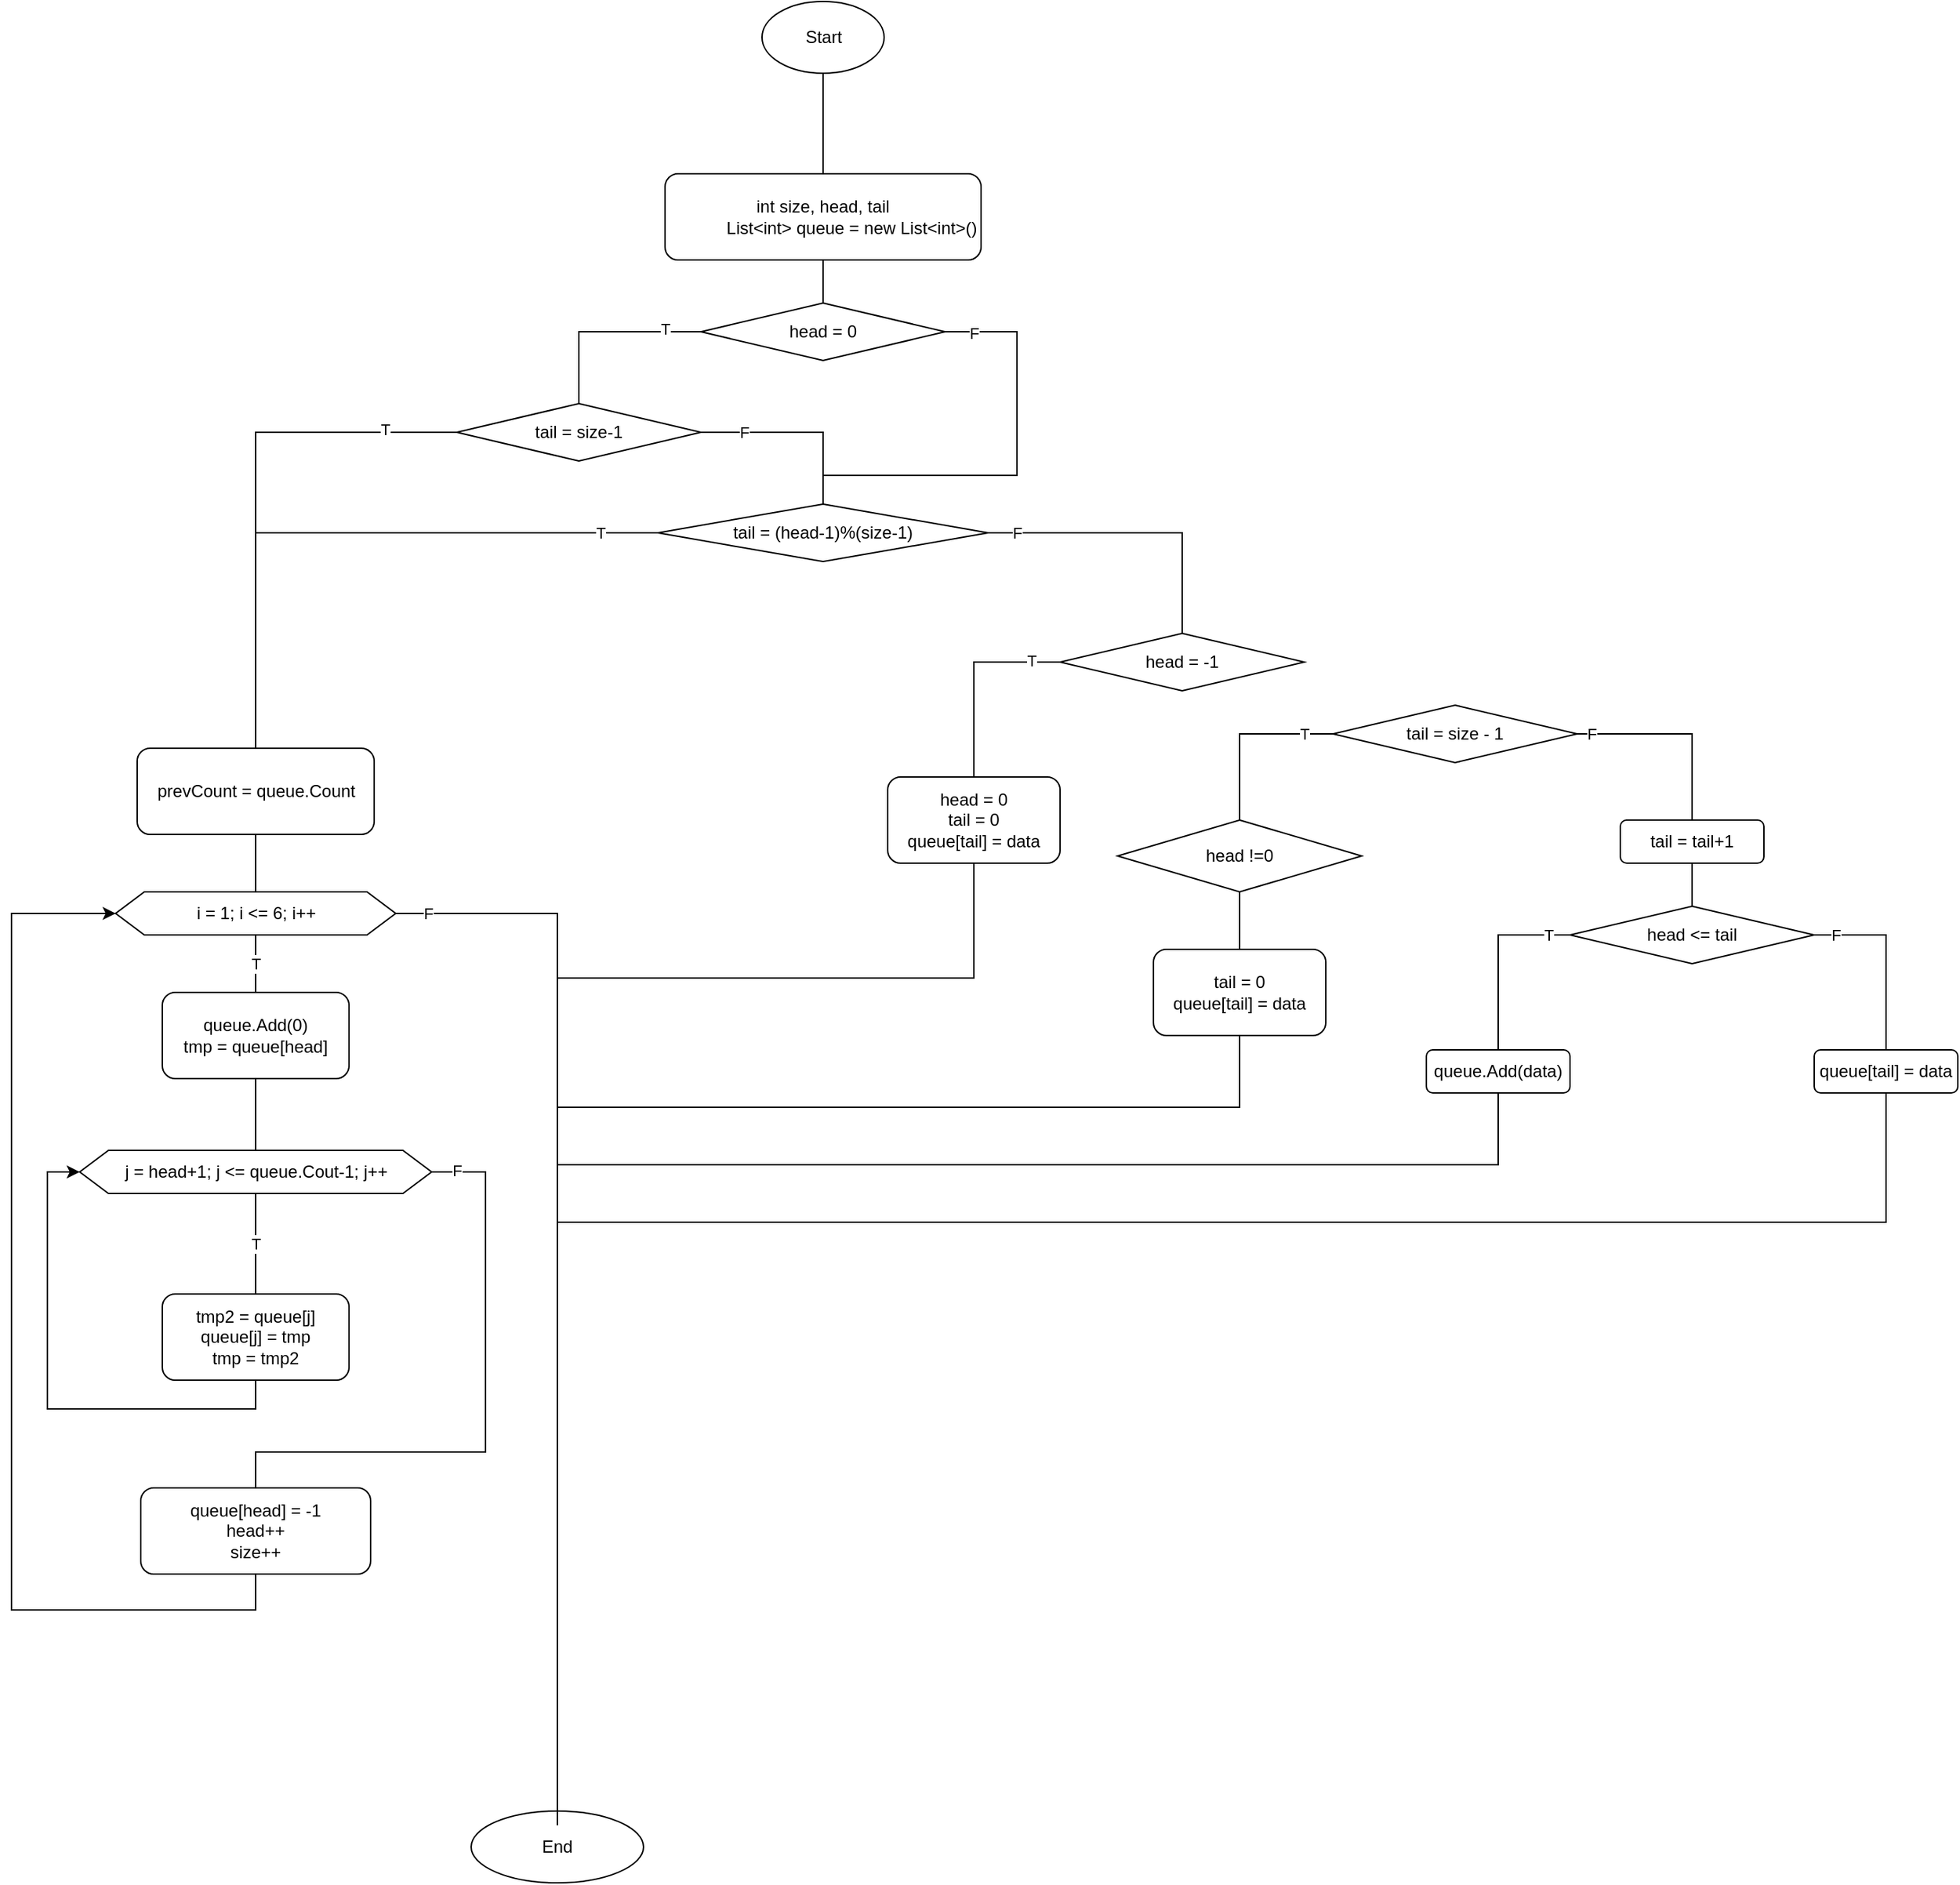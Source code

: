 <mxfile version="16.5.1" type="device" pages="2"><diagram id="7r3ibd_lK5O9TomTNMDx" name="EnQueue"><mxGraphModel dx="2216" dy="3073" grid="1" gridSize="10" guides="1" tooltips="1" connect="1" arrows="1" fold="1" page="1" pageScale="1" pageWidth="827" pageHeight="1169" math="0" shadow="0"><root><mxCell id="0"/><mxCell id="1" parent="0"/><mxCell id="0ZiPwom3KX6jhC1H-BJC-1" value="End" style="ellipse;whiteSpace=wrap;html=1;" vertex="1" parent="1"><mxGeometry x="300" y="780" width="120" height="50" as="geometry"/></mxCell><mxCell id="0ZiPwom3KX6jhC1H-BJC-16" style="edgeStyle=orthogonalEdgeStyle;rounded=0;orthogonalLoop=1;jettySize=auto;html=1;entryX=0;entryY=0.5;entryDx=0;entryDy=0;endArrow=classic;endFill=1;" edge="1" parent="1" source="0ZiPwom3KX6jhC1H-BJC-2" target="0ZiPwom3KX6jhC1H-BJC-12"><mxGeometry relative="1" as="geometry"><Array as="points"><mxPoint x="150" y="640"/><mxPoint x="-20" y="640"/><mxPoint x="-20" y="155"/></Array></mxGeometry></mxCell><mxCell id="0ZiPwom3KX6jhC1H-BJC-2" value="queue[head] = -1&lt;br&gt;head++&lt;br&gt;size++" style="rounded=1;whiteSpace=wrap;html=1;" vertex="1" parent="1"><mxGeometry x="70" y="555" width="160" height="60" as="geometry"/></mxCell><mxCell id="0ZiPwom3KX6jhC1H-BJC-9" style="edgeStyle=orthogonalEdgeStyle;rounded=0;orthogonalLoop=1;jettySize=auto;html=1;entryX=0;entryY=0.5;entryDx=0;entryDy=0;endArrow=classic;endFill=1;" edge="1" parent="1" source="0ZiPwom3KX6jhC1H-BJC-3" target="0ZiPwom3KX6jhC1H-BJC-15"><mxGeometry relative="1" as="geometry"><mxPoint x="25" y="340" as="targetPoint"/><Array as="points"><mxPoint x="150" y="500"/><mxPoint x="5" y="500"/><mxPoint x="5" y="335"/></Array></mxGeometry></mxCell><mxCell id="0ZiPwom3KX6jhC1H-BJC-3" value="tmp2 = queue[j]&lt;br&gt;queue[j] = tmp&lt;br&gt;tmp = tmp2" style="rounded=1;whiteSpace=wrap;html=1;" vertex="1" parent="1"><mxGeometry x="85" y="420" width="130" height="60" as="geometry"/></mxCell><mxCell id="0ZiPwom3KX6jhC1H-BJC-5" value="T" style="edgeStyle=orthogonalEdgeStyle;rounded=0;orthogonalLoop=1;jettySize=auto;html=1;endArrow=none;endFill=0;exitX=0.5;exitY=1;exitDx=0;exitDy=0;" edge="1" parent="1" source="0ZiPwom3KX6jhC1H-BJC-15" target="0ZiPwom3KX6jhC1H-BJC-3"><mxGeometry relative="1" as="geometry"><mxPoint x="150" y="380" as="sourcePoint"/></mxGeometry></mxCell><mxCell id="0ZiPwom3KX6jhC1H-BJC-7" style="edgeStyle=orthogonalEdgeStyle;rounded=0;orthogonalLoop=1;jettySize=auto;html=1;endArrow=none;endFill=0;exitX=1;exitY=0.5;exitDx=0;exitDy=0;" edge="1" parent="1" source="0ZiPwom3KX6jhC1H-BJC-15" target="0ZiPwom3KX6jhC1H-BJC-2"><mxGeometry relative="1" as="geometry"><mxPoint x="275" y="340" as="sourcePoint"/><Array as="points"><mxPoint x="310" y="335"/><mxPoint x="310" y="530"/><mxPoint x="150" y="530"/></Array></mxGeometry></mxCell><mxCell id="0ZiPwom3KX6jhC1H-BJC-8" value="F" style="edgeLabel;html=1;align=center;verticalAlign=middle;resizable=0;points=[];" vertex="1" connectable="0" parent="0ZiPwom3KX6jhC1H-BJC-7"><mxGeometry x="-0.624" y="3" relative="1" as="geometry"><mxPoint x="-23" y="-42" as="offset"/></mxGeometry></mxCell><mxCell id="0ZiPwom3KX6jhC1H-BJC-14" value="" style="edgeStyle=orthogonalEdgeStyle;rounded=0;orthogonalLoop=1;jettySize=auto;html=1;endArrow=none;endFill=0;entryX=0.5;entryY=0;entryDx=0;entryDy=0;" edge="1" parent="1" source="0ZiPwom3KX6jhC1H-BJC-10" target="0ZiPwom3KX6jhC1H-BJC-15"><mxGeometry relative="1" as="geometry"><mxPoint x="150" y="300" as="targetPoint"/></mxGeometry></mxCell><mxCell id="0ZiPwom3KX6jhC1H-BJC-10" value="queue.Add(0)&lt;br&gt;tmp = queue[head]" style="rounded=1;whiteSpace=wrap;html=1;" vertex="1" parent="1"><mxGeometry x="85" y="210" width="130" height="60" as="geometry"/></mxCell><mxCell id="0ZiPwom3KX6jhC1H-BJC-13" value="T" style="edgeStyle=orthogonalEdgeStyle;rounded=0;orthogonalLoop=1;jettySize=auto;html=1;endArrow=none;endFill=0;" edge="1" parent="1" source="0ZiPwom3KX6jhC1H-BJC-12" target="0ZiPwom3KX6jhC1H-BJC-10"><mxGeometry relative="1" as="geometry"/></mxCell><mxCell id="0ZiPwom3KX6jhC1H-BJC-17" style="edgeStyle=orthogonalEdgeStyle;rounded=0;orthogonalLoop=1;jettySize=auto;html=1;endArrow=none;endFill=0;" edge="1" parent="1" source="0ZiPwom3KX6jhC1H-BJC-12" target="0ZiPwom3KX6jhC1H-BJC-1"><mxGeometry relative="1" as="geometry"><Array as="points"><mxPoint x="360" y="155"/></Array></mxGeometry></mxCell><mxCell id="0ZiPwom3KX6jhC1H-BJC-18" value="F" style="edgeLabel;html=1;align=center;verticalAlign=middle;resizable=0;points=[];" vertex="1" connectable="0" parent="0ZiPwom3KX6jhC1H-BJC-17"><mxGeometry x="-0.76" y="-4" relative="1" as="geometry"><mxPoint x="-66" y="-4" as="offset"/></mxGeometry></mxCell><mxCell id="0ZiPwom3KX6jhC1H-BJC-20" value="" style="edgeStyle=orthogonalEdgeStyle;rounded=0;orthogonalLoop=1;jettySize=auto;html=1;endArrow=none;endFill=0;" edge="1" parent="1" source="0ZiPwom3KX6jhC1H-BJC-12" target="0ZiPwom3KX6jhC1H-BJC-19"><mxGeometry relative="1" as="geometry"/></mxCell><mxCell id="0ZiPwom3KX6jhC1H-BJC-12" value="i = 1; i &amp;lt;= 6; i++" style="shape=hexagon;perimeter=hexagonPerimeter2;whiteSpace=wrap;html=1;fixedSize=1;" vertex="1" parent="1"><mxGeometry x="52.5" y="140" width="195" height="30" as="geometry"/></mxCell><mxCell id="0ZiPwom3KX6jhC1H-BJC-15" value="j = head+1; j &amp;lt;= queue.Cout-1; j++" style="shape=hexagon;perimeter=hexagonPerimeter2;whiteSpace=wrap;html=1;fixedSize=1;" vertex="1" parent="1"><mxGeometry x="27.5" y="320" width="245" height="30" as="geometry"/></mxCell><mxCell id="0ZiPwom3KX6jhC1H-BJC-19" value="prevCount = queue.Count" style="rounded=1;whiteSpace=wrap;html=1;" vertex="1" parent="1"><mxGeometry x="67.5" y="40" width="165" height="60" as="geometry"/></mxCell><mxCell id="0ZiPwom3KX6jhC1H-BJC-23" style="edgeStyle=orthogonalEdgeStyle;rounded=0;orthogonalLoop=1;jettySize=auto;html=1;endArrow=none;endFill=0;" edge="1" parent="1" source="0ZiPwom3KX6jhC1H-BJC-21" target="0ZiPwom3KX6jhC1H-BJC-22"><mxGeometry relative="1" as="geometry"><Array as="points"><mxPoint x="375" y="-250"/></Array></mxGeometry></mxCell><mxCell id="0ZiPwom3KX6jhC1H-BJC-24" value="T" style="edgeLabel;html=1;align=center;verticalAlign=middle;resizable=0;points=[];" vertex="1" connectable="0" parent="0ZiPwom3KX6jhC1H-BJC-23"><mxGeometry x="-0.63" y="-2" relative="1" as="geometry"><mxPoint as="offset"/></mxGeometry></mxCell><mxCell id="0ZiPwom3KX6jhC1H-BJC-28" style="edgeStyle=orthogonalEdgeStyle;rounded=0;orthogonalLoop=1;jettySize=auto;html=1;endArrow=none;endFill=0;entryX=0.5;entryY=0;entryDx=0;entryDy=0;" edge="1" parent="1" source="0ZiPwom3KX6jhC1H-BJC-21" target="0ZiPwom3KX6jhC1H-BJC-27"><mxGeometry relative="1" as="geometry"><Array as="points"><mxPoint x="680" y="-250"/><mxPoint x="680" y="-150"/><mxPoint x="545" y="-150"/></Array></mxGeometry></mxCell><mxCell id="0ZiPwom3KX6jhC1H-BJC-29" value="F" style="edgeLabel;html=1;align=center;verticalAlign=middle;resizable=0;points=[];" vertex="1" connectable="0" parent="0ZiPwom3KX6jhC1H-BJC-28"><mxGeometry x="-0.873" y="-1" relative="1" as="geometry"><mxPoint as="offset"/></mxGeometry></mxCell><mxCell id="0ZiPwom3KX6jhC1H-BJC-21" value="head = 0" style="rhombus;whiteSpace=wrap;html=1;" vertex="1" parent="1"><mxGeometry x="460" y="-270" width="170" height="40" as="geometry"/></mxCell><mxCell id="0ZiPwom3KX6jhC1H-BJC-25" style="edgeStyle=orthogonalEdgeStyle;rounded=0;orthogonalLoop=1;jettySize=auto;html=1;endArrow=none;endFill=0;" edge="1" parent="1" source="0ZiPwom3KX6jhC1H-BJC-22" target="0ZiPwom3KX6jhC1H-BJC-19"><mxGeometry relative="1" as="geometry"/></mxCell><mxCell id="0ZiPwom3KX6jhC1H-BJC-26" value="T" style="edgeLabel;html=1;align=center;verticalAlign=middle;resizable=0;points=[];" vertex="1" connectable="0" parent="0ZiPwom3KX6jhC1H-BJC-25"><mxGeometry x="-0.722" y="-2" relative="1" as="geometry"><mxPoint as="offset"/></mxGeometry></mxCell><mxCell id="0ZiPwom3KX6jhC1H-BJC-30" value="F" style="edgeStyle=orthogonalEdgeStyle;rounded=0;orthogonalLoop=1;jettySize=auto;html=1;entryX=0.5;entryY=0;entryDx=0;entryDy=0;endArrow=none;endFill=0;" edge="1" parent="1" source="0ZiPwom3KX6jhC1H-BJC-22" target="0ZiPwom3KX6jhC1H-BJC-27"><mxGeometry x="-0.556" relative="1" as="geometry"><Array as="points"><mxPoint x="545" y="-180"/></Array><mxPoint as="offset"/></mxGeometry></mxCell><mxCell id="0ZiPwom3KX6jhC1H-BJC-22" value="tail = size-1" style="rhombus;whiteSpace=wrap;html=1;" vertex="1" parent="1"><mxGeometry x="290" y="-200" width="170" height="40" as="geometry"/></mxCell><mxCell id="0ZiPwom3KX6jhC1H-BJC-31" style="edgeStyle=orthogonalEdgeStyle;rounded=0;orthogonalLoop=1;jettySize=auto;html=1;endArrow=none;endFill=0;" edge="1" parent="1" source="0ZiPwom3KX6jhC1H-BJC-27" target="0ZiPwom3KX6jhC1H-BJC-19"><mxGeometry relative="1" as="geometry"/></mxCell><mxCell id="0ZiPwom3KX6jhC1H-BJC-32" value="T" style="edgeLabel;html=1;align=center;verticalAlign=middle;resizable=0;points=[];" vertex="1" connectable="0" parent="0ZiPwom3KX6jhC1H-BJC-31"><mxGeometry x="-0.609" y="-3" relative="1" as="geometry"><mxPoint x="44" y="3" as="offset"/></mxGeometry></mxCell><mxCell id="0ZiPwom3KX6jhC1H-BJC-37" style="edgeStyle=orthogonalEdgeStyle;rounded=0;orthogonalLoop=1;jettySize=auto;html=1;endArrow=none;endFill=0;" edge="1" parent="1" source="0ZiPwom3KX6jhC1H-BJC-27" target="0ZiPwom3KX6jhC1H-BJC-33"><mxGeometry relative="1" as="geometry"/></mxCell><mxCell id="0ZiPwom3KX6jhC1H-BJC-38" value="F" style="edgeLabel;html=1;align=center;verticalAlign=middle;resizable=0;points=[];" vertex="1" connectable="0" parent="0ZiPwom3KX6jhC1H-BJC-37"><mxGeometry x="-0.024" y="-2" relative="1" as="geometry"><mxPoint x="-80" y="-2" as="offset"/></mxGeometry></mxCell><mxCell id="0ZiPwom3KX6jhC1H-BJC-27" value="tail = (head-1)%(size-1)" style="rhombus;whiteSpace=wrap;html=1;" vertex="1" parent="1"><mxGeometry x="430" y="-130" width="230" height="40" as="geometry"/></mxCell><mxCell id="0ZiPwom3KX6jhC1H-BJC-35" style="edgeStyle=orthogonalEdgeStyle;rounded=0;orthogonalLoop=1;jettySize=auto;html=1;entryX=0.5;entryY=0;entryDx=0;entryDy=0;endArrow=none;endFill=0;" edge="1" parent="1" source="0ZiPwom3KX6jhC1H-BJC-33" target="0ZiPwom3KX6jhC1H-BJC-34"><mxGeometry relative="1" as="geometry"><Array as="points"><mxPoint x="650" y="-20"/></Array></mxGeometry></mxCell><mxCell id="0ZiPwom3KX6jhC1H-BJC-36" value="T" style="edgeLabel;html=1;align=center;verticalAlign=middle;resizable=0;points=[];" vertex="1" connectable="0" parent="0ZiPwom3KX6jhC1H-BJC-35"><mxGeometry x="-0.714" y="-1" relative="1" as="geometry"><mxPoint as="offset"/></mxGeometry></mxCell><mxCell id="0ZiPwom3KX6jhC1H-BJC-33" value="head = -1" style="rhombus;whiteSpace=wrap;html=1;" vertex="1" parent="1"><mxGeometry x="710" y="-40" width="170" height="40" as="geometry"/></mxCell><mxCell id="0ZiPwom3KX6jhC1H-BJC-39" style="edgeStyle=orthogonalEdgeStyle;rounded=0;orthogonalLoop=1;jettySize=auto;html=1;endArrow=none;endFill=0;" edge="1" parent="1" source="0ZiPwom3KX6jhC1H-BJC-34"><mxGeometry relative="1" as="geometry"><mxPoint x="360" y="170" as="targetPoint"/><Array as="points"><mxPoint x="650" y="200"/><mxPoint x="360" y="200"/></Array></mxGeometry></mxCell><mxCell id="0ZiPwom3KX6jhC1H-BJC-34" value="head = 0&lt;br&gt;tail = 0&lt;br&gt;queue[tail] = data" style="rounded=1;whiteSpace=wrap;html=1;" vertex="1" parent="1"><mxGeometry x="590" y="60" width="120" height="60" as="geometry"/></mxCell><mxCell id="0ZiPwom3KX6jhC1H-BJC-43" value="T" style="edgeStyle=orthogonalEdgeStyle;rounded=0;orthogonalLoop=1;jettySize=auto;html=1;entryX=0.5;entryY=0;entryDx=0;entryDy=0;endArrow=none;endFill=0;" edge="1" parent="1" source="0ZiPwom3KX6jhC1H-BJC-41" target="0ZiPwom3KX6jhC1H-BJC-42"><mxGeometry x="-0.68" relative="1" as="geometry"><Array as="points"><mxPoint x="835" y="30"/></Array><mxPoint as="offset"/></mxGeometry></mxCell><mxCell id="0ZiPwom3KX6jhC1H-BJC-48" value="F" style="edgeStyle=orthogonalEdgeStyle;rounded=0;orthogonalLoop=1;jettySize=auto;html=1;endArrow=none;endFill=0;" edge="1" parent="1" source="0ZiPwom3KX6jhC1H-BJC-41" target="0ZiPwom3KX6jhC1H-BJC-47"><mxGeometry x="-0.867" relative="1" as="geometry"><mxPoint as="offset"/></mxGeometry></mxCell><mxCell id="0ZiPwom3KX6jhC1H-BJC-41" value="tail = size - 1" style="rhombus;whiteSpace=wrap;html=1;" vertex="1" parent="1"><mxGeometry x="900" y="10" width="170" height="40" as="geometry"/></mxCell><mxCell id="0ZiPwom3KX6jhC1H-BJC-45" value="" style="edgeStyle=orthogonalEdgeStyle;rounded=0;orthogonalLoop=1;jettySize=auto;html=1;endArrow=none;endFill=0;" edge="1" parent="1" source="0ZiPwom3KX6jhC1H-BJC-42" target="0ZiPwom3KX6jhC1H-BJC-44"><mxGeometry relative="1" as="geometry"/></mxCell><mxCell id="0ZiPwom3KX6jhC1H-BJC-42" value="head !=0" style="rhombus;whiteSpace=wrap;html=1;" vertex="1" parent="1"><mxGeometry x="750" y="90" width="170" height="50" as="geometry"/></mxCell><mxCell id="0ZiPwom3KX6jhC1H-BJC-46" style="edgeStyle=orthogonalEdgeStyle;rounded=0;orthogonalLoop=1;jettySize=auto;html=1;endArrow=none;endFill=0;" edge="1" parent="1" source="0ZiPwom3KX6jhC1H-BJC-44" target="0ZiPwom3KX6jhC1H-BJC-1"><mxGeometry relative="1" as="geometry"><Array as="points"><mxPoint x="835" y="290"/><mxPoint x="360" y="290"/></Array></mxGeometry></mxCell><mxCell id="0ZiPwom3KX6jhC1H-BJC-44" value="tail = 0&lt;br&gt;queue[tail] = data" style="rounded=1;whiteSpace=wrap;html=1;" vertex="1" parent="1"><mxGeometry x="775" y="180" width="120" height="60" as="geometry"/></mxCell><mxCell id="0ZiPwom3KX6jhC1H-BJC-54" value="" style="edgeStyle=orthogonalEdgeStyle;rounded=0;orthogonalLoop=1;jettySize=auto;html=1;endArrow=none;endFill=0;" edge="1" parent="1" source="0ZiPwom3KX6jhC1H-BJC-47" target="0ZiPwom3KX6jhC1H-BJC-49"><mxGeometry relative="1" as="geometry"/></mxCell><mxCell id="0ZiPwom3KX6jhC1H-BJC-47" value="tail = tail+1" style="rounded=1;whiteSpace=wrap;html=1;" vertex="1" parent="1"><mxGeometry x="1100" y="90" width="100" height="30" as="geometry"/></mxCell><mxCell id="0ZiPwom3KX6jhC1H-BJC-52" value="F" style="edgeStyle=orthogonalEdgeStyle;rounded=0;orthogonalLoop=1;jettySize=auto;html=1;endArrow=none;endFill=0;" edge="1" parent="1" source="0ZiPwom3KX6jhC1H-BJC-49" target="0ZiPwom3KX6jhC1H-BJC-51"><mxGeometry x="-0.769" relative="1" as="geometry"><Array as="points"><mxPoint x="1285" y="170"/></Array><mxPoint as="offset"/></mxGeometry></mxCell><mxCell id="0ZiPwom3KX6jhC1H-BJC-53" value="T" style="edgeStyle=orthogonalEdgeStyle;rounded=0;orthogonalLoop=1;jettySize=auto;html=1;endArrow=none;endFill=0;" edge="1" parent="1" source="0ZiPwom3KX6jhC1H-BJC-49" target="0ZiPwom3KX6jhC1H-BJC-50"><mxGeometry x="-0.769" relative="1" as="geometry"><Array as="points"><mxPoint x="1015" y="170"/></Array><mxPoint as="offset"/></mxGeometry></mxCell><mxCell id="0ZiPwom3KX6jhC1H-BJC-49" value="head &amp;lt;= tail" style="rhombus;whiteSpace=wrap;html=1;" vertex="1" parent="1"><mxGeometry x="1065" y="150" width="170" height="40" as="geometry"/></mxCell><mxCell id="0ZiPwom3KX6jhC1H-BJC-55" style="edgeStyle=orthogonalEdgeStyle;rounded=0;orthogonalLoop=1;jettySize=auto;html=1;entryX=0.5;entryY=0;entryDx=0;entryDy=0;endArrow=none;endFill=0;" edge="1" parent="1" source="0ZiPwom3KX6jhC1H-BJC-50" target="0ZiPwom3KX6jhC1H-BJC-1"><mxGeometry relative="1" as="geometry"><Array as="points"><mxPoint x="1015" y="330"/><mxPoint x="360" y="330"/></Array></mxGeometry></mxCell><mxCell id="0ZiPwom3KX6jhC1H-BJC-50" value="queue.Add(data)" style="rounded=1;whiteSpace=wrap;html=1;" vertex="1" parent="1"><mxGeometry x="965" y="250" width="100" height="30" as="geometry"/></mxCell><mxCell id="0ZiPwom3KX6jhC1H-BJC-56" style="edgeStyle=orthogonalEdgeStyle;rounded=0;orthogonalLoop=1;jettySize=auto;html=1;endArrow=none;endFill=0;" edge="1" parent="1" source="0ZiPwom3KX6jhC1H-BJC-51"><mxGeometry relative="1" as="geometry"><mxPoint x="360" y="790" as="targetPoint"/><Array as="points"><mxPoint x="1285" y="370"/><mxPoint x="360" y="370"/></Array></mxGeometry></mxCell><mxCell id="0ZiPwom3KX6jhC1H-BJC-51" value="queue[tail] = data" style="rounded=1;whiteSpace=wrap;html=1;" vertex="1" parent="1"><mxGeometry x="1235" y="250" width="100" height="30" as="geometry"/></mxCell><mxCell id="0ZiPwom3KX6jhC1H-BJC-58" value="" style="edgeStyle=orthogonalEdgeStyle;rounded=0;orthogonalLoop=1;jettySize=auto;html=1;endArrow=none;endFill=0;" edge="1" parent="1" source="0ZiPwom3KX6jhC1H-BJC-57" target="0ZiPwom3KX6jhC1H-BJC-21"><mxGeometry relative="1" as="geometry"/></mxCell><mxCell id="0ZiPwom3KX6jhC1H-BJC-57" value="&lt;div&gt;int size, head, tail&lt;/div&gt;&lt;div&gt;&amp;nbsp; &amp;nbsp; &amp;nbsp; &amp;nbsp; &amp;nbsp; &amp;nbsp; List&amp;lt;int&amp;gt; queue = new List&amp;lt;int&amp;gt;()&lt;/div&gt;" style="rounded=1;whiteSpace=wrap;html=1;" vertex="1" parent="1"><mxGeometry x="435" y="-360" width="220" height="60" as="geometry"/></mxCell><mxCell id="0ZiPwom3KX6jhC1H-BJC-60" value="" style="edgeStyle=orthogonalEdgeStyle;rounded=0;orthogonalLoop=1;jettySize=auto;html=1;endArrow=none;endFill=0;" edge="1" parent="1" source="0ZiPwom3KX6jhC1H-BJC-59" target="0ZiPwom3KX6jhC1H-BJC-57"><mxGeometry relative="1" as="geometry"/></mxCell><mxCell id="0ZiPwom3KX6jhC1H-BJC-59" value="Start" style="ellipse;whiteSpace=wrap;html=1;" vertex="1" parent="1"><mxGeometry x="502.5" y="-480" width="85" height="50" as="geometry"/></mxCell></root></mxGraphModel></diagram><diagram id="HFx6OEgfDSsIDhu1buOq" name="DeQueue"><mxGraphModel dx="625" dy="857" grid="1" gridSize="10" guides="1" tooltips="1" connect="1" arrows="1" fold="1" page="1" pageScale="1" pageWidth="827" pageHeight="1169" math="0" shadow="0"><root><mxCell id="AE_9-s7QK7orELkylgzC-0"/><mxCell id="AE_9-s7QK7orELkylgzC-1" parent="AE_9-s7QK7orELkylgzC-0"/><mxCell id="VsTtQFM_noUK31BxGCdZ-1" value="" style="edgeStyle=orthogonalEdgeStyle;rounded=0;orthogonalLoop=1;jettySize=auto;html=1;endArrow=none;endFill=0;" edge="1" parent="AE_9-s7QK7orELkylgzC-1" source="AE_9-s7QK7orELkylgzC-2" target="VsTtQFM_noUK31BxGCdZ-0"><mxGeometry relative="1" as="geometry"/></mxCell><mxCell id="AE_9-s7QK7orELkylgzC-2" value="Start" style="ellipse;whiteSpace=wrap;html=1;" vertex="1" parent="AE_9-s7QK7orELkylgzC-1"><mxGeometry x="170" y="50" width="90" height="50" as="geometry"/></mxCell><mxCell id="VsTtQFM_noUK31BxGCdZ-4" value="" style="edgeStyle=orthogonalEdgeStyle;rounded=0;orthogonalLoop=1;jettySize=auto;html=1;endArrow=none;endFill=0;entryX=0.5;entryY=0;entryDx=0;entryDy=0;" edge="1" parent="AE_9-s7QK7orELkylgzC-1" source="VsTtQFM_noUK31BxGCdZ-0" target="VsTtQFM_noUK31BxGCdZ-2"><mxGeometry relative="1" as="geometry"/></mxCell><mxCell id="VsTtQFM_noUK31BxGCdZ-0" value="&lt;div&gt;int size, head, tail&lt;/div&gt;&lt;div&gt;&amp;nbsp; &amp;nbsp; &amp;nbsp; &amp;nbsp; &amp;nbsp; &amp;nbsp; List&amp;lt;int&amp;gt; queue = new List&amp;lt;int&amp;gt;()&lt;/div&gt;&lt;div&gt;bool flag =true&lt;/div&gt;" style="rounded=1;whiteSpace=wrap;html=1;" vertex="1" parent="AE_9-s7QK7orELkylgzC-1"><mxGeometry x="98.5" y="120" width="233" height="60" as="geometry"/></mxCell><mxCell id="VsTtQFM_noUK31BxGCdZ-9" value="F" style="edgeStyle=orthogonalEdgeStyle;rounded=0;orthogonalLoop=1;jettySize=auto;html=1;endArrow=none;endFill=0;" edge="1" parent="AE_9-s7QK7orELkylgzC-1" source="VsTtQFM_noUK31BxGCdZ-2" target="VsTtQFM_noUK31BxGCdZ-8"><mxGeometry x="-0.89" relative="1" as="geometry"><Array as="points"><mxPoint x="320" y="245"/><mxPoint x="320" y="410"/><mxPoint x="215" y="410"/></Array><mxPoint x="1" as="offset"/></mxGeometry></mxCell><mxCell id="VsTtQFM_noUK31BxGCdZ-23" value="T" style="edgeStyle=orthogonalEdgeStyle;rounded=0;orthogonalLoop=1;jettySize=auto;html=1;endArrow=none;endFill=0;" edge="1" parent="AE_9-s7QK7orELkylgzC-1" source="VsTtQFM_noUK31BxGCdZ-2" target="VsTtQFM_noUK31BxGCdZ-19"><mxGeometry x="-0.954" relative="1" as="geometry"><Array as="points"><mxPoint x="215" y="320"/><mxPoint x="20" y="320"/><mxPoint x="20" y="680"/><mxPoint x="230" y="680"/></Array><mxPoint as="offset"/></mxGeometry></mxCell><mxCell id="VsTtQFM_noUK31BxGCdZ-2" value="head = -1" style="rhombus;whiteSpace=wrap;html=1;" vertex="1" parent="AE_9-s7QK7orELkylgzC-1"><mxGeometry x="137.5" y="220" width="155" height="50" as="geometry"/></mxCell><mxCell id="VsTtQFM_noUK31BxGCdZ-8" value="temp = queue[head]" style="rounded=1;whiteSpace=wrap;html=1;" vertex="1" parent="AE_9-s7QK7orELkylgzC-1"><mxGeometry x="155" y="430" width="120" height="30" as="geometry"/></mxCell><mxCell id="VsTtQFM_noUK31BxGCdZ-12" value="T" style="edgeStyle=orthogonalEdgeStyle;rounded=0;orthogonalLoop=1;jettySize=auto;html=1;entryX=0.5;entryY=0;entryDx=0;entryDy=0;endArrow=none;endFill=0;" edge="1" parent="AE_9-s7QK7orELkylgzC-1" source="VsTtQFM_noUK31BxGCdZ-10" target="VsTtQFM_noUK31BxGCdZ-11"><mxGeometry x="-0.685" relative="1" as="geometry"><Array as="points"><mxPoint x="86" y="525"/></Array><mxPoint as="offset"/></mxGeometry></mxCell><mxCell id="VsTtQFM_noUK31BxGCdZ-16" value="F" style="edgeStyle=orthogonalEdgeStyle;rounded=0;orthogonalLoop=1;jettySize=auto;html=1;endArrow=none;endFill=0;" edge="1" parent="AE_9-s7QK7orELkylgzC-1" source="VsTtQFM_noUK31BxGCdZ-10" target="VsTtQFM_noUK31BxGCdZ-13"><mxGeometry x="-0.658" relative="1" as="geometry"><Array as="points"><mxPoint x="370" y="525"/></Array><mxPoint as="offset"/></mxGeometry></mxCell><mxCell id="VsTtQFM_noUK31BxGCdZ-10" value="head = tail" style="rhombus;whiteSpace=wrap;html=1;" vertex="1" parent="AE_9-s7QK7orELkylgzC-1"><mxGeometry x="137.5" y="500" width="155" height="50" as="geometry"/></mxCell><mxCell id="VsTtQFM_noUK31BxGCdZ-22" style="edgeStyle=orthogonalEdgeStyle;rounded=0;orthogonalLoop=1;jettySize=auto;html=1;endArrow=none;endFill=0;" edge="1" parent="AE_9-s7QK7orELkylgzC-1" source="VsTtQFM_noUK31BxGCdZ-11" target="VsTtQFM_noUK31BxGCdZ-19"><mxGeometry relative="1" as="geometry"><Array as="points"><mxPoint x="86" y="670"/><mxPoint x="230" y="670"/></Array></mxGeometry></mxCell><mxCell id="VsTtQFM_noUK31BxGCdZ-11" value="head = -1&lt;br&gt;tail = -1" style="rounded=1;whiteSpace=wrap;html=1;" vertex="1" parent="AE_9-s7QK7orELkylgzC-1"><mxGeometry x="35" y="585" width="102.5" height="30" as="geometry"/></mxCell><mxCell id="VsTtQFM_noUK31BxGCdZ-15" value="T" style="edgeStyle=orthogonalEdgeStyle;rounded=0;orthogonalLoop=1;jettySize=auto;html=1;entryX=0.5;entryY=0;entryDx=0;entryDy=0;endArrow=none;endFill=0;" edge="1" parent="AE_9-s7QK7orELkylgzC-1" source="VsTtQFM_noUK31BxGCdZ-13" target="VsTtQFM_noUK31BxGCdZ-14"><mxGeometry x="-0.722" relative="1" as="geometry"><Array as="points"><mxPoint x="258" y="575"/></Array><mxPoint x="1" as="offset"/></mxGeometry></mxCell><mxCell id="VsTtQFM_noUK31BxGCdZ-18" value="F" style="edgeStyle=orthogonalEdgeStyle;rounded=0;orthogonalLoop=1;jettySize=auto;html=1;entryX=0.5;entryY=0;entryDx=0;entryDy=0;endArrow=none;endFill=0;" edge="1" parent="AE_9-s7QK7orELkylgzC-1" source="VsTtQFM_noUK31BxGCdZ-13" target="VsTtQFM_noUK31BxGCdZ-17"><mxGeometry x="-0.416" relative="1" as="geometry"><Array as="points"><mxPoint x="504" y="575"/></Array><mxPoint x="1" as="offset"/></mxGeometry></mxCell><mxCell id="VsTtQFM_noUK31BxGCdZ-13" value="head = size - 1" style="rhombus;whiteSpace=wrap;html=1;" vertex="1" parent="AE_9-s7QK7orELkylgzC-1"><mxGeometry x="292.5" y="550" width="155" height="50" as="geometry"/></mxCell><mxCell id="VsTtQFM_noUK31BxGCdZ-21" style="edgeStyle=orthogonalEdgeStyle;rounded=0;orthogonalLoop=1;jettySize=auto;html=1;endArrow=none;endFill=0;" edge="1" parent="AE_9-s7QK7orELkylgzC-1" source="VsTtQFM_noUK31BxGCdZ-14" target="VsTtQFM_noUK31BxGCdZ-19"><mxGeometry relative="1" as="geometry"/></mxCell><mxCell id="VsTtQFM_noUK31BxGCdZ-14" value="head = 0" style="rounded=1;whiteSpace=wrap;html=1;" vertex="1" parent="AE_9-s7QK7orELkylgzC-1"><mxGeometry x="222.5" y="630" width="70" height="30" as="geometry"/></mxCell><mxCell id="VsTtQFM_noUK31BxGCdZ-20" style="edgeStyle=orthogonalEdgeStyle;rounded=0;orthogonalLoop=1;jettySize=auto;html=1;endArrow=none;endFill=0;" edge="1" parent="AE_9-s7QK7orELkylgzC-1" source="VsTtQFM_noUK31BxGCdZ-17" target="VsTtQFM_noUK31BxGCdZ-19"><mxGeometry relative="1" as="geometry"><Array as="points"><mxPoint x="504" y="710"/><mxPoint x="230" y="710"/></Array></mxGeometry></mxCell><mxCell id="VsTtQFM_noUK31BxGCdZ-17" value="head = head + 1" style="rounded=1;whiteSpace=wrap;html=1;" vertex="1" parent="AE_9-s7QK7orELkylgzC-1"><mxGeometry x="447.5" y="630" width="112.5" height="30" as="geometry"/></mxCell><mxCell id="VsTtQFM_noUK31BxGCdZ-19" value="temp" style="rounded=1;whiteSpace=wrap;html=1;" vertex="1" parent="AE_9-s7QK7orELkylgzC-1"><mxGeometry x="185" y="730" width="90" height="30" as="geometry"/></mxCell></root></mxGraphModel></diagram></mxfile>